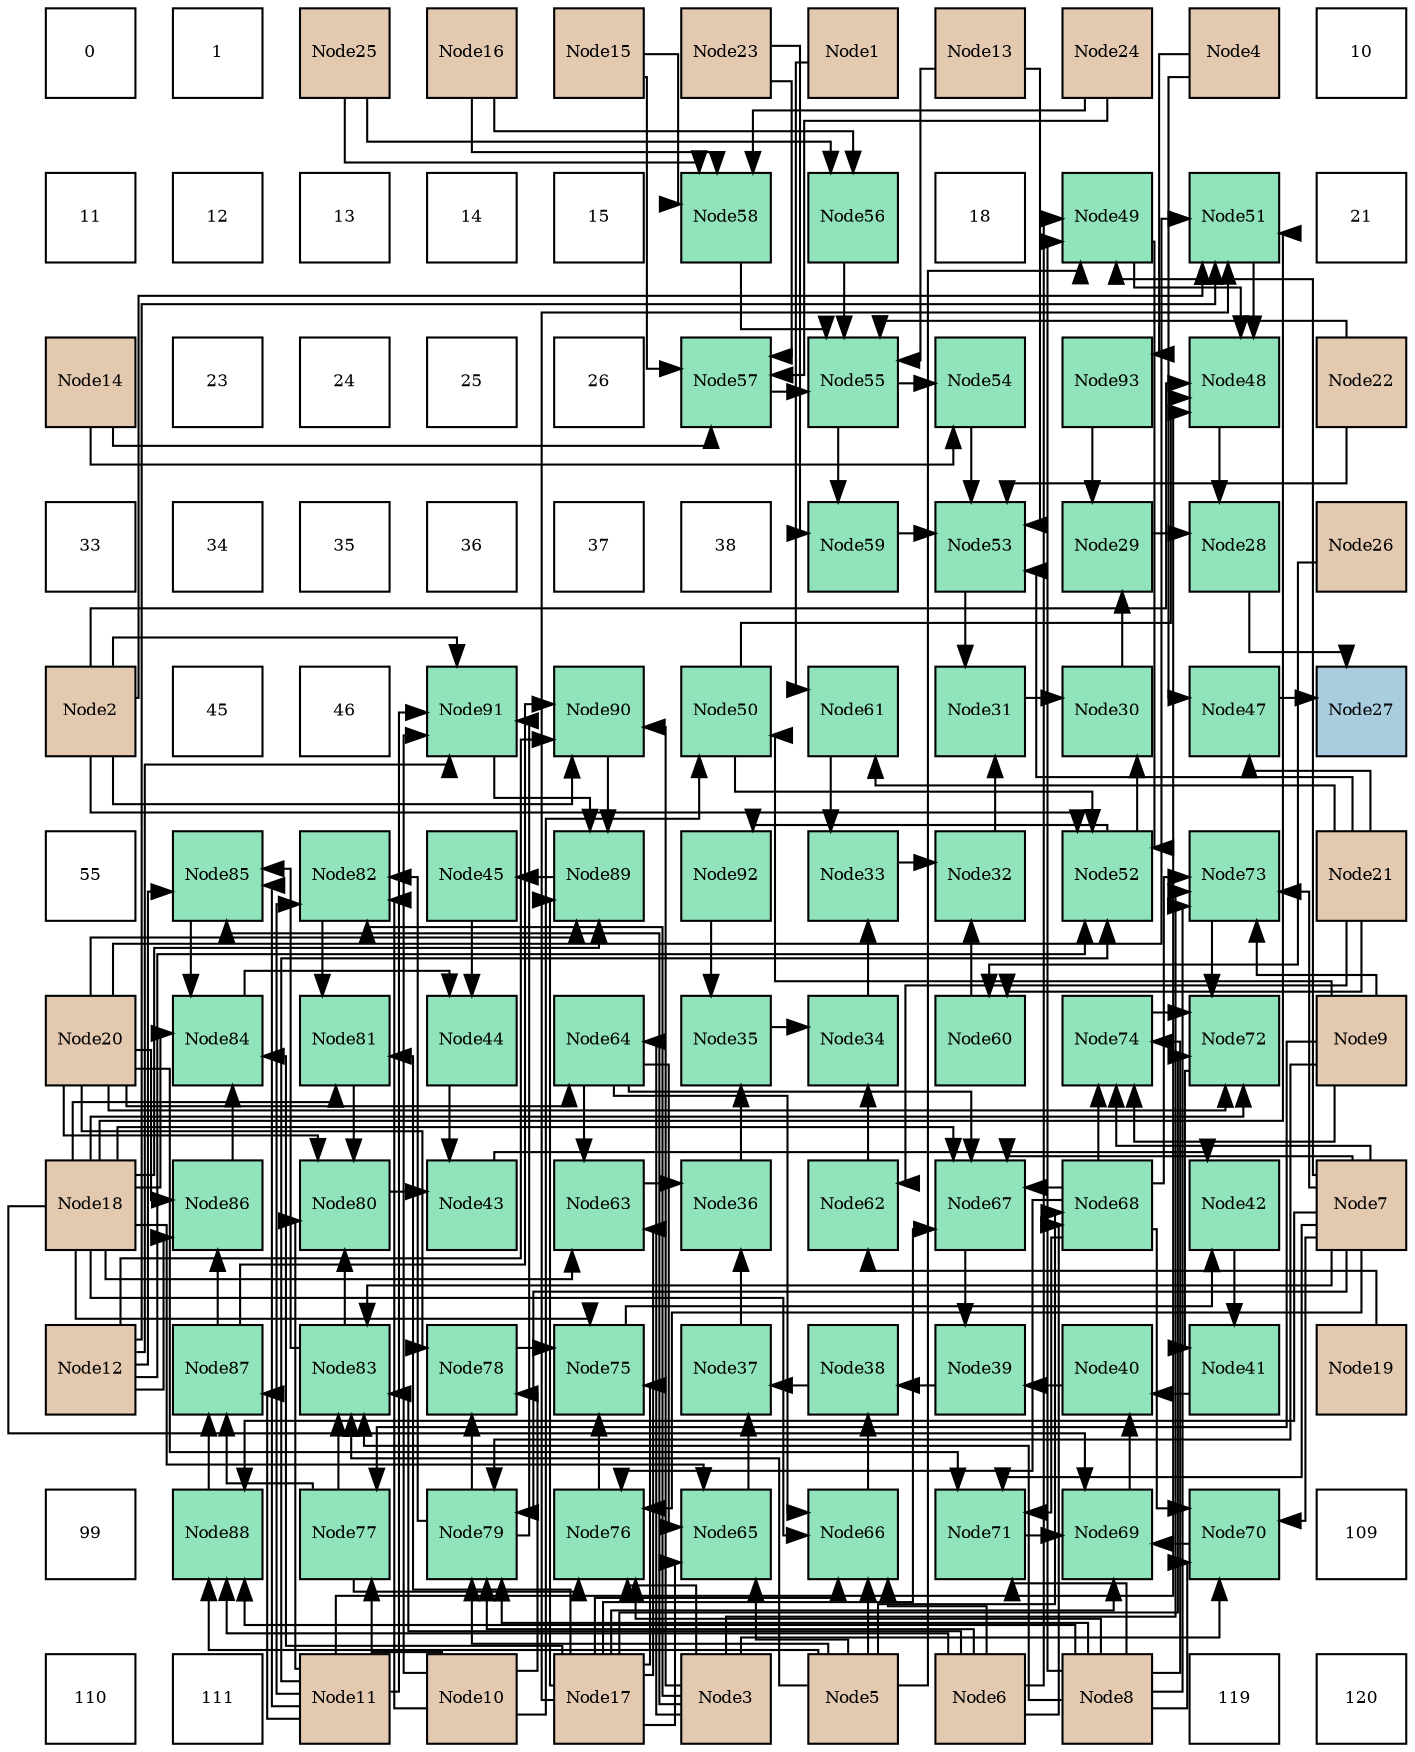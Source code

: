 digraph layout{
 rankdir=TB;
 splines=ortho;
 node [style=filled shape=square fixedsize=true width=0.6];
0[label="0", fontsize=8, fillcolor="#ffffff"];
1[label="1", fontsize=8, fillcolor="#ffffff"];
2[label="Node25", fontsize=8, fillcolor="#e3c9af"];
3[label="Node16", fontsize=8, fillcolor="#e3c9af"];
4[label="Node15", fontsize=8, fillcolor="#e3c9af"];
5[label="Node23", fontsize=8, fillcolor="#e3c9af"];
6[label="Node1", fontsize=8, fillcolor="#e3c9af"];
7[label="Node13", fontsize=8, fillcolor="#e3c9af"];
8[label="Node24", fontsize=8, fillcolor="#e3c9af"];
9[label="Node4", fontsize=8, fillcolor="#e3c9af"];
10[label="10", fontsize=8, fillcolor="#ffffff"];
11[label="11", fontsize=8, fillcolor="#ffffff"];
12[label="12", fontsize=8, fillcolor="#ffffff"];
13[label="13", fontsize=8, fillcolor="#ffffff"];
14[label="14", fontsize=8, fillcolor="#ffffff"];
15[label="15", fontsize=8, fillcolor="#ffffff"];
16[label="Node58", fontsize=8, fillcolor="#91e3bb"];
17[label="Node56", fontsize=8, fillcolor="#91e3bb"];
18[label="18", fontsize=8, fillcolor="#ffffff"];
19[label="Node49", fontsize=8, fillcolor="#91e3bb"];
20[label="Node51", fontsize=8, fillcolor="#91e3bb"];
21[label="21", fontsize=8, fillcolor="#ffffff"];
22[label="Node14", fontsize=8, fillcolor="#e3c9af"];
23[label="23", fontsize=8, fillcolor="#ffffff"];
24[label="24", fontsize=8, fillcolor="#ffffff"];
25[label="25", fontsize=8, fillcolor="#ffffff"];
26[label="26", fontsize=8, fillcolor="#ffffff"];
27[label="Node57", fontsize=8, fillcolor="#91e3bb"];
28[label="Node55", fontsize=8, fillcolor="#91e3bb"];
29[label="Node54", fontsize=8, fillcolor="#91e3bb"];
30[label="Node93", fontsize=8, fillcolor="#91e3bb"];
31[label="Node48", fontsize=8, fillcolor="#91e3bb"];
32[label="Node22", fontsize=8, fillcolor="#e3c9af"];
33[label="33", fontsize=8, fillcolor="#ffffff"];
34[label="34", fontsize=8, fillcolor="#ffffff"];
35[label="35", fontsize=8, fillcolor="#ffffff"];
36[label="36", fontsize=8, fillcolor="#ffffff"];
37[label="37", fontsize=8, fillcolor="#ffffff"];
38[label="38", fontsize=8, fillcolor="#ffffff"];
39[label="Node59", fontsize=8, fillcolor="#91e3bb"];
40[label="Node53", fontsize=8, fillcolor="#91e3bb"];
41[label="Node29", fontsize=8, fillcolor="#91e3bb"];
42[label="Node28", fontsize=8, fillcolor="#91e3bb"];
43[label="Node26", fontsize=8, fillcolor="#e3c9af"];
44[label="Node2", fontsize=8, fillcolor="#e3c9af"];
45[label="45", fontsize=8, fillcolor="#ffffff"];
46[label="46", fontsize=8, fillcolor="#ffffff"];
47[label="Node91", fontsize=8, fillcolor="#91e3bb"];
48[label="Node90", fontsize=8, fillcolor="#91e3bb"];
49[label="Node50", fontsize=8, fillcolor="#91e3bb"];
50[label="Node61", fontsize=8, fillcolor="#91e3bb"];
51[label="Node31", fontsize=8, fillcolor="#91e3bb"];
52[label="Node30", fontsize=8, fillcolor="#91e3bb"];
53[label="Node47", fontsize=8, fillcolor="#91e3bb"];
54[label="Node27", fontsize=8, fillcolor="#a9ccde"];
55[label="55", fontsize=8, fillcolor="#ffffff"];
56[label="Node85", fontsize=8, fillcolor="#91e3bb"];
57[label="Node82", fontsize=8, fillcolor="#91e3bb"];
58[label="Node45", fontsize=8, fillcolor="#91e3bb"];
59[label="Node89", fontsize=8, fillcolor="#91e3bb"];
60[label="Node92", fontsize=8, fillcolor="#91e3bb"];
61[label="Node33", fontsize=8, fillcolor="#91e3bb"];
62[label="Node32", fontsize=8, fillcolor="#91e3bb"];
63[label="Node52", fontsize=8, fillcolor="#91e3bb"];
64[label="Node73", fontsize=8, fillcolor="#91e3bb"];
65[label="Node21", fontsize=8, fillcolor="#e3c9af"];
66[label="Node20", fontsize=8, fillcolor="#e3c9af"];
67[label="Node84", fontsize=8, fillcolor="#91e3bb"];
68[label="Node81", fontsize=8, fillcolor="#91e3bb"];
69[label="Node44", fontsize=8, fillcolor="#91e3bb"];
70[label="Node64", fontsize=8, fillcolor="#91e3bb"];
71[label="Node35", fontsize=8, fillcolor="#91e3bb"];
72[label="Node34", fontsize=8, fillcolor="#91e3bb"];
73[label="Node60", fontsize=8, fillcolor="#91e3bb"];
74[label="Node74", fontsize=8, fillcolor="#91e3bb"];
75[label="Node72", fontsize=8, fillcolor="#91e3bb"];
76[label="Node9", fontsize=8, fillcolor="#e3c9af"];
77[label="Node18", fontsize=8, fillcolor="#e3c9af"];
78[label="Node86", fontsize=8, fillcolor="#91e3bb"];
79[label="Node80", fontsize=8, fillcolor="#91e3bb"];
80[label="Node43", fontsize=8, fillcolor="#91e3bb"];
81[label="Node63", fontsize=8, fillcolor="#91e3bb"];
82[label="Node36", fontsize=8, fillcolor="#91e3bb"];
83[label="Node62", fontsize=8, fillcolor="#91e3bb"];
84[label="Node67", fontsize=8, fillcolor="#91e3bb"];
85[label="Node68", fontsize=8, fillcolor="#91e3bb"];
86[label="Node42", fontsize=8, fillcolor="#91e3bb"];
87[label="Node7", fontsize=8, fillcolor="#e3c9af"];
88[label="Node12", fontsize=8, fillcolor="#e3c9af"];
89[label="Node87", fontsize=8, fillcolor="#91e3bb"];
90[label="Node83", fontsize=8, fillcolor="#91e3bb"];
91[label="Node78", fontsize=8, fillcolor="#91e3bb"];
92[label="Node75", fontsize=8, fillcolor="#91e3bb"];
93[label="Node37", fontsize=8, fillcolor="#91e3bb"];
94[label="Node38", fontsize=8, fillcolor="#91e3bb"];
95[label="Node39", fontsize=8, fillcolor="#91e3bb"];
96[label="Node40", fontsize=8, fillcolor="#91e3bb"];
97[label="Node41", fontsize=8, fillcolor="#91e3bb"];
98[label="Node19", fontsize=8, fillcolor="#e3c9af"];
99[label="99", fontsize=8, fillcolor="#ffffff"];
100[label="Node88", fontsize=8, fillcolor="#91e3bb"];
101[label="Node77", fontsize=8, fillcolor="#91e3bb"];
102[label="Node79", fontsize=8, fillcolor="#91e3bb"];
103[label="Node76", fontsize=8, fillcolor="#91e3bb"];
104[label="Node65", fontsize=8, fillcolor="#91e3bb"];
105[label="Node66", fontsize=8, fillcolor="#91e3bb"];
106[label="Node71", fontsize=8, fillcolor="#91e3bb"];
107[label="Node69", fontsize=8, fillcolor="#91e3bb"];
108[label="Node70", fontsize=8, fillcolor="#91e3bb"];
109[label="109", fontsize=8, fillcolor="#ffffff"];
110[label="110", fontsize=8, fillcolor="#ffffff"];
111[label="111", fontsize=8, fillcolor="#ffffff"];
112[label="Node11", fontsize=8, fillcolor="#e3c9af"];
113[label="Node10", fontsize=8, fillcolor="#e3c9af"];
114[label="Node17", fontsize=8, fillcolor="#e3c9af"];
115[label="Node3", fontsize=8, fillcolor="#e3c9af"];
116[label="Node5", fontsize=8, fillcolor="#e3c9af"];
117[label="Node6", fontsize=8, fillcolor="#e3c9af"];
118[label="Node8", fontsize=8, fillcolor="#e3c9af"];
119[label="119", fontsize=8, fillcolor="#ffffff"];
120[label="120", fontsize=8, fillcolor="#ffffff"];
edge [constraint=false, style=vis];42 -> 54;
53 -> 54;
41 -> 42;
31 -> 42;
52 -> 41;
30 -> 41;
51 -> 52;
63 -> 52;
62 -> 51;
40 -> 51;
61 -> 62;
73 -> 62;
72 -> 61;
50 -> 61;
71 -> 72;
83 -> 72;
82 -> 71;
60 -> 71;
93 -> 82;
81 -> 82;
94 -> 93;
104 -> 93;
95 -> 94;
105 -> 94;
96 -> 95;
84 -> 95;
97 -> 96;
107 -> 96;
86 -> 97;
75 -> 97;
80 -> 86;
92 -> 86;
69 -> 80;
79 -> 80;
58 -> 69;
67 -> 69;
59 -> 58;
29 -> 40;
39 -> 40;
7 -> 40;
65 -> 40;
32 -> 40;
68 -> 79;
90 -> 79;
112 -> 79;
66 -> 79;
56 -> 67;
78 -> 67;
114 -> 67;
77 -> 67;
48 -> 59;
47 -> 59;
114 -> 59;
77 -> 59;
66 -> 59;
28 -> 29;
22 -> 29;
28 -> 39;
5 -> 39;
108 -> 107;
106 -> 107;
114 -> 107;
77 -> 107;
64 -> 75;
74 -> 75;
114 -> 75;
77 -> 75;
66 -> 75;
103 -> 92;
91 -> 92;
114 -> 92;
77 -> 92;
57 -> 68;
114 -> 68;
77 -> 68;
90 -> 56;
115 -> 56;
112 -> 56;
88 -> 56;
89 -> 78;
88 -> 78;
66 -> 78;
89 -> 48;
44 -> 48;
115 -> 48;
88 -> 48;
63 -> 60;
19 -> 31;
49 -> 31;
20 -> 31;
44 -> 31;
112 -> 31;
19 -> 63;
49 -> 63;
44 -> 63;
112 -> 63;
88 -> 63;
17 -> 28;
27 -> 28;
16 -> 28;
7 -> 28;
32 -> 28;
70 -> 81;
114 -> 81;
77 -> 81;
70 -> 104;
116 -> 104;
114 -> 104;
77 -> 104;
70 -> 105;
116 -> 105;
117 -> 105;
114 -> 105;
77 -> 105;
70 -> 84;
85 -> 84;
87 -> 84;
114 -> 84;
77 -> 84;
85 -> 108;
115 -> 108;
87 -> 108;
118 -> 108;
85 -> 106;
87 -> 106;
118 -> 106;
66 -> 106;
85 -> 64;
115 -> 64;
87 -> 64;
118 -> 64;
76 -> 64;
85 -> 74;
87 -> 74;
118 -> 74;
76 -> 74;
85 -> 103;
101 -> 103;
115 -> 103;
87 -> 103;
118 -> 103;
102 -> 91;
113 -> 91;
66 -> 91;
102 -> 57;
115 -> 57;
113 -> 57;
112 -> 57;
101 -> 90;
116 -> 90;
117 -> 90;
87 -> 90;
118 -> 90;
101 -> 89;
100 -> 89;
112 -> 89;
102 -> 47;
44 -> 47;
113 -> 47;
112 -> 47;
88 -> 47;
9 -> 53;
65 -> 53;
116 -> 19;
117 -> 19;
87 -> 19;
118 -> 19;
76 -> 49;
113 -> 49;
44 -> 20;
88 -> 20;
114 -> 20;
77 -> 20;
66 -> 20;
3 -> 17;
2 -> 17;
22 -> 27;
4 -> 27;
5 -> 27;
8 -> 27;
4 -> 16;
3 -> 16;
8 -> 16;
2 -> 16;
65 -> 73;
43 -> 73;
6 -> 50;
65 -> 50;
98 -> 83;
65 -> 83;
115 -> 70;
66 -> 70;
116 -> 85;
117 -> 85;
76 -> 101;
113 -> 101;
116 -> 102;
117 -> 102;
87 -> 102;
118 -> 102;
76 -> 102;
116 -> 100;
117 -> 100;
87 -> 100;
118 -> 100;
9 -> 30;
edge [constraint=true, style=invis];
0 -> 11 -> 22 -> 33 -> 44 -> 55 -> 66 -> 77 -> 88 -> 99 -> 110;
1 -> 12 -> 23 -> 34 -> 45 -> 56 -> 67 -> 78 -> 89 -> 100 -> 111;
2 -> 13 -> 24 -> 35 -> 46 -> 57 -> 68 -> 79 -> 90 -> 101 -> 112;
3 -> 14 -> 25 -> 36 -> 47 -> 58 -> 69 -> 80 -> 91 -> 102 -> 113;
4 -> 15 -> 26 -> 37 -> 48 -> 59 -> 70 -> 81 -> 92 -> 103 -> 114;
5 -> 16 -> 27 -> 38 -> 49 -> 60 -> 71 -> 82 -> 93 -> 104 -> 115;
6 -> 17 -> 28 -> 39 -> 50 -> 61 -> 72 -> 83 -> 94 -> 105 -> 116;
7 -> 18 -> 29 -> 40 -> 51 -> 62 -> 73 -> 84 -> 95 -> 106 -> 117;
8 -> 19 -> 30 -> 41 -> 52 -> 63 -> 74 -> 85 -> 96 -> 107 -> 118;
9 -> 20 -> 31 -> 42 -> 53 -> 64 -> 75 -> 86 -> 97 -> 108 -> 119;
10 -> 21 -> 32 -> 43 -> 54 -> 65 -> 76 -> 87 -> 98 -> 109 -> 120;
rank = same {0 -> 1 -> 2 -> 3 -> 4 -> 5 -> 6 -> 7 -> 8 -> 9 -> 10};
rank = same {11 -> 12 -> 13 -> 14 -> 15 -> 16 -> 17 -> 18 -> 19 -> 20 -> 21};
rank = same {22 -> 23 -> 24 -> 25 -> 26 -> 27 -> 28 -> 29 -> 30 -> 31 -> 32};
rank = same {33 -> 34 -> 35 -> 36 -> 37 -> 38 -> 39 -> 40 -> 41 -> 42 -> 43};
rank = same {44 -> 45 -> 46 -> 47 -> 48 -> 49 -> 50 -> 51 -> 52 -> 53 -> 54};
rank = same {55 -> 56 -> 57 -> 58 -> 59 -> 60 -> 61 -> 62 -> 63 -> 64 -> 65};
rank = same {66 -> 67 -> 68 -> 69 -> 70 -> 71 -> 72 -> 73 -> 74 -> 75 -> 76};
rank = same {77 -> 78 -> 79 -> 80 -> 81 -> 82 -> 83 -> 84 -> 85 -> 86 -> 87};
rank = same {88 -> 89 -> 90 -> 91 -> 92 -> 93 -> 94 -> 95 -> 96 -> 97 -> 98};
rank = same {99 -> 100 -> 101 -> 102 -> 103 -> 104 -> 105 -> 106 -> 107 -> 108 -> 109};
rank = same {110 -> 111 -> 112 -> 113 -> 114 -> 115 -> 116 -> 117 -> 118 -> 119 -> 120};
}